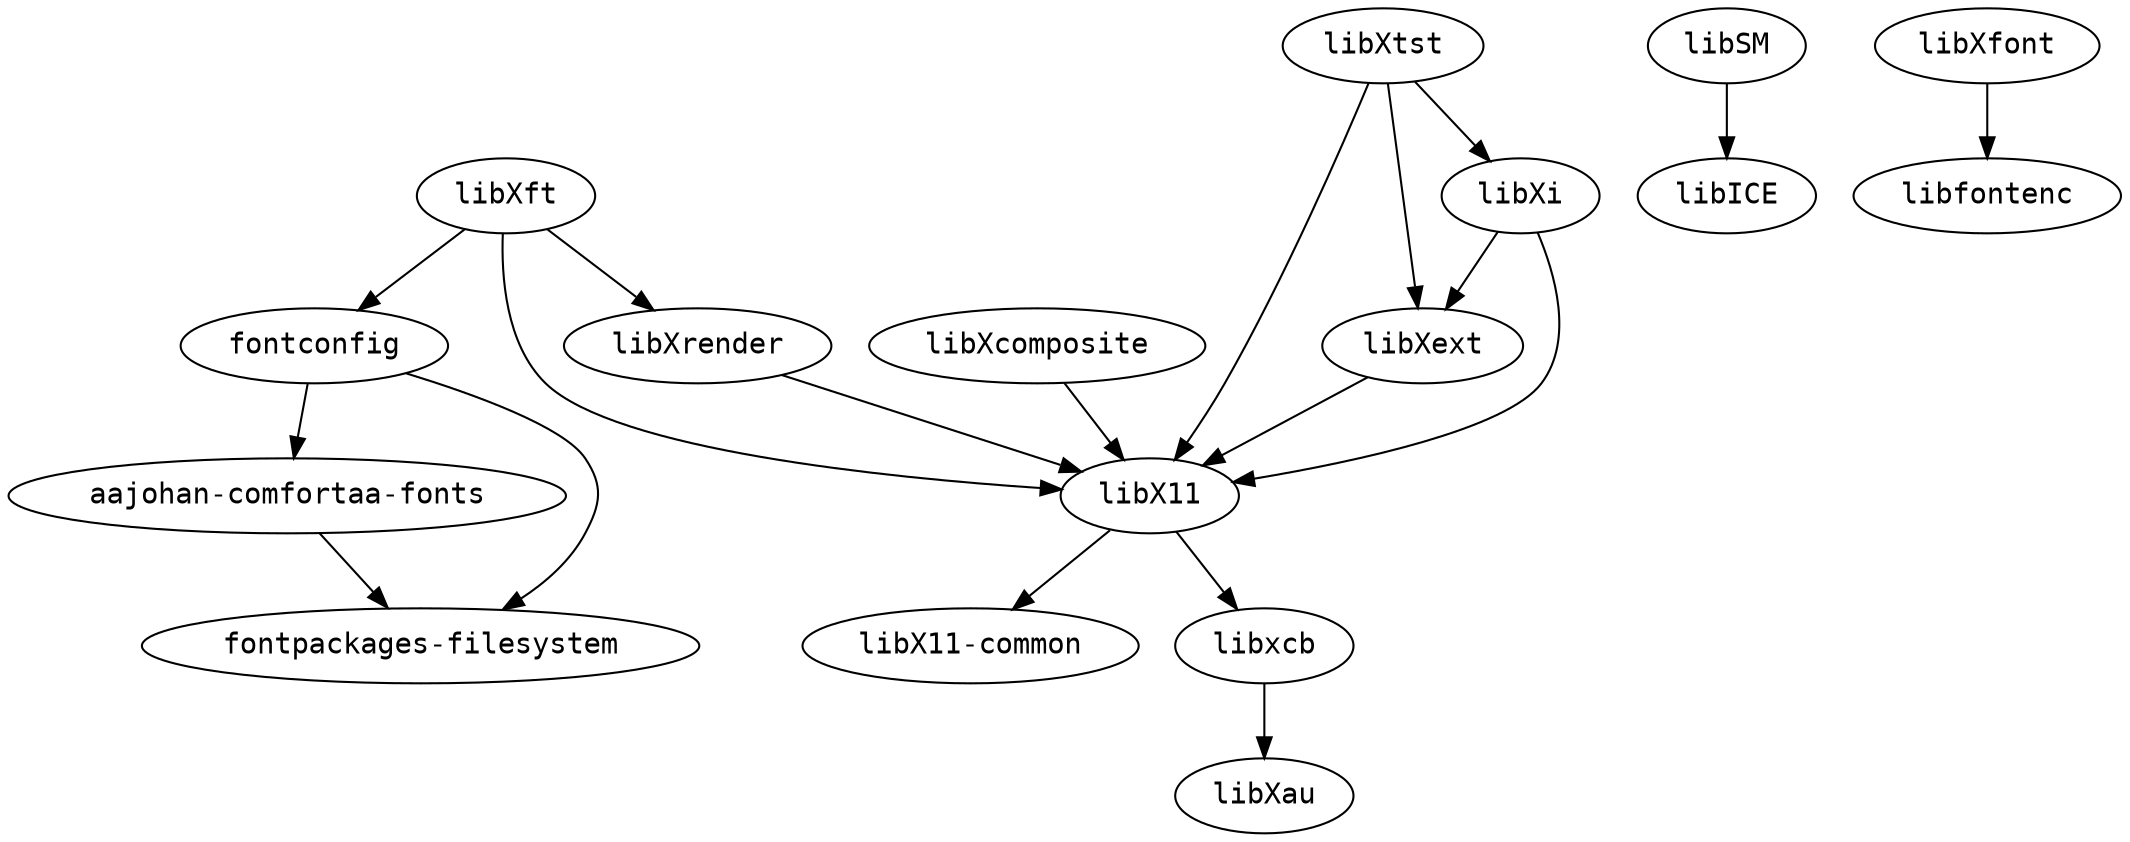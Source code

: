 strict digraph G {
node [fontname=monospace];
  "aajohan-comfortaa-fonts" -> "fontpackages-filesystem";
  "fontconfig" -> "aajohan-comfortaa-fonts";
  "fontconfig" -> "fontpackages-filesystem";
  "libSM" -> "libICE";
  "libX11" -> "libX11-common";
  "libX11" -> "libxcb";
  "libxcb" -> "libXau";
  "libXcomposite" -> "libX11";
  "libXext" -> "libX11";
  "libXfont" -> "libfontenc";
  "libXft" -> "fontconfig";
  "libXft" -> "libX11";
  "libXft" -> "libXrender";
  "libXi" -> "libX11";
  "libXi" -> "libXext";
  "libXrender" -> "libX11";
  "libXtst" -> "libX11";
  "libXtst" -> "libXext";
  "libXtst" -> "libXi";
}
